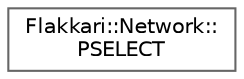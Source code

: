 digraph "Graphical Class Hierarchy"
{
 // LATEX_PDF_SIZE
  bgcolor="transparent";
  edge [fontname=Helvetica,fontsize=10,labelfontname=Helvetica,labelfontsize=10];
  node [fontname=Helvetica,fontsize=10,shape=box,height=0.2,width=0.4];
  rankdir="LR";
  Node0 [id="Node000000",label="Flakkari::Network::\lPSELECT",height=0.2,width=0.4,color="grey40", fillcolor="white", style="filled",URL="$de/d52/classFlakkari_1_1Network_1_1PSELECT.html",tooltip="PSELECT is a class that represents a PSELECT."];
}
